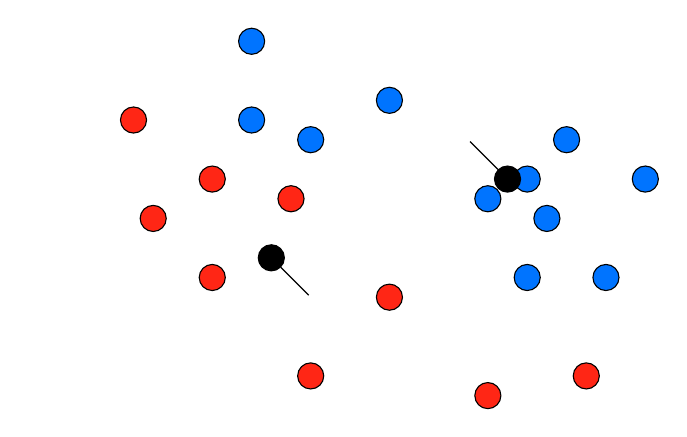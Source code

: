 \tikzstyle{none}=[inner sep=0pt]
\definecolor{hexcolor0x0074ff}{rgb}{0.000,0.455,1.000}
\definecolor{hexcolor0xff2615}{rgb}{1.000,0.149,0.082}

\definecolor{myblack}{rgb}{0.000,0.000,0.000}
\definecolor{mywhite}{rgb}{1.000,1.000,1.000}

\tikzstyle{sp}=[circle,fill=myblack,draw=myblack, scale=1]
\tikzstyle{setA}=[circle,fill=hexcolor0x0074ff,draw=myblack]
\tikzstyle{setB}=[circle,fill=hexcolor0xff2615,draw=myblack]
\tikzstyle{setC}=[circle,fill=mywhite,draw=myblack]
\tikzstyle{node}=[circle,fill=mywhite,draw=myblack,scale=.1]


\begin{tikzpicture}
		\node [style=setA] (0) at (-1.75, 1.75) {};
		\node [style=setB] (1) at (-3, 0.5) {};
		\node [style=setA] (2) at (0,2) {};
		\node [style=setB] (3) at (-1.25, 0.75) {};
		\node [style=setB] (4) at (-2.25, 1) {};
		\node [style=setB] (5) at (-3.25, 1.75) {};
		\node [style=setA] (6) at (-1.75, 2.75) {};
		\node [style=setA] (7) at (-1, 1.5) {};
		\node [style=setA] (8) at (2.25, 1.5) {};
		\node [style=setA] (9) at (1.25, 0.75) {};
		\node [style=setA] (10) at (2.75, -0.25) {};
		\node [style=setB] (11) at (0,-0.5) {};
		\node [style=setA] (12) at (3.25, 1) {};
		\node [style=setA] (13) at (2, 0.5) {};
		\node [style=setB] (14) at (2.5, -1.5) {};
		\node [style=setB] (15) at (-1,-1.5) {};
		\node [style=setB] (16) at (1.25, -1.75) {};
		\node [style=setA] (17) at (1.75, -0.25) {};
		\node [style=setB] (18) at (-2.25, -0.25) {};
		\node [style=setA] (19) at (1.75, 1) {};

\node [none] (v2) at (-1,-0.5) {};
\node [none] (v3) at (1,1.5) {};

\node [sp] (v1) at (-1.5,0) {};
\node [sp] (v4) at (1.5,1) {};
\draw  (v2) edge (v1);
\draw  (v3) edge (v4);
\end{tikzpicture}
